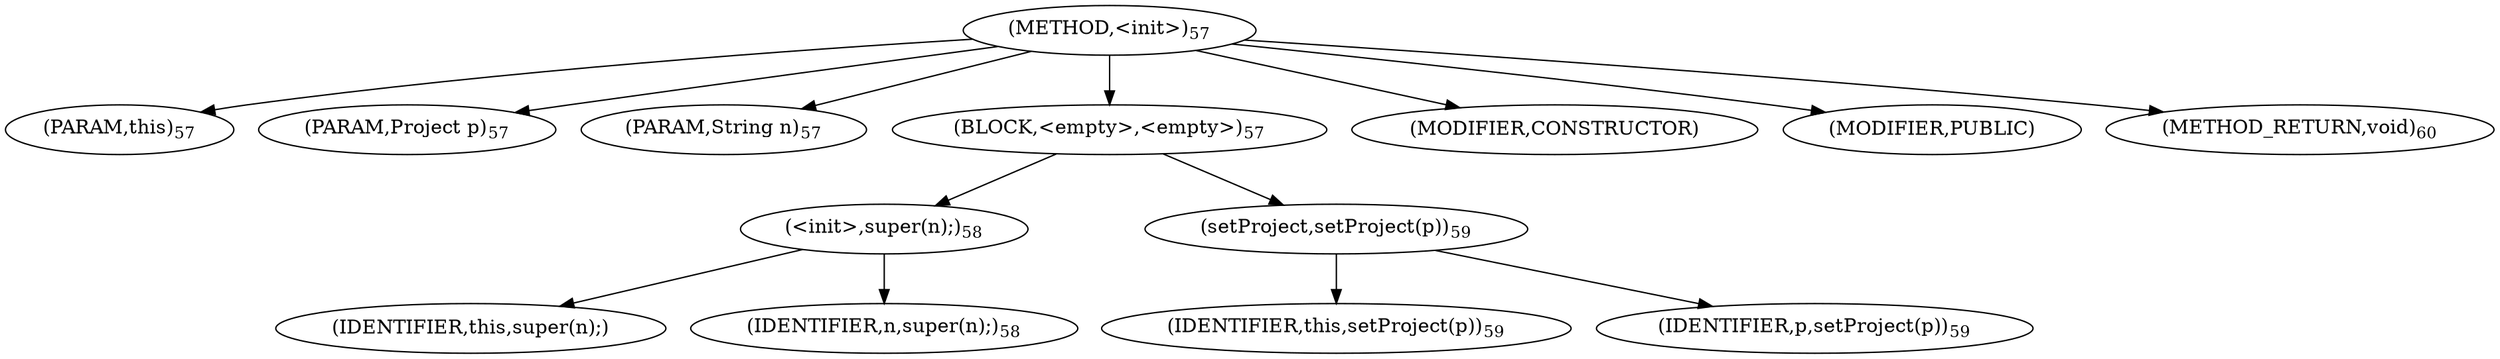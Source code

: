 digraph "&lt;init&gt;" {  
"56" [label = <(METHOD,&lt;init&gt;)<SUB>57</SUB>> ]
"6" [label = <(PARAM,this)<SUB>57</SUB>> ]
"57" [label = <(PARAM,Project p)<SUB>57</SUB>> ]
"58" [label = <(PARAM,String n)<SUB>57</SUB>> ]
"59" [label = <(BLOCK,&lt;empty&gt;,&lt;empty&gt;)<SUB>57</SUB>> ]
"60" [label = <(&lt;init&gt;,super(n);)<SUB>58</SUB>> ]
"5" [label = <(IDENTIFIER,this,super(n);)> ]
"61" [label = <(IDENTIFIER,n,super(n);)<SUB>58</SUB>> ]
"62" [label = <(setProject,setProject(p))<SUB>59</SUB>> ]
"7" [label = <(IDENTIFIER,this,setProject(p))<SUB>59</SUB>> ]
"63" [label = <(IDENTIFIER,p,setProject(p))<SUB>59</SUB>> ]
"64" [label = <(MODIFIER,CONSTRUCTOR)> ]
"65" [label = <(MODIFIER,PUBLIC)> ]
"66" [label = <(METHOD_RETURN,void)<SUB>60</SUB>> ]
  "56" -> "6" 
  "56" -> "57" 
  "56" -> "58" 
  "56" -> "59" 
  "56" -> "64" 
  "56" -> "65" 
  "56" -> "66" 
  "59" -> "60" 
  "59" -> "62" 
  "60" -> "5" 
  "60" -> "61" 
  "62" -> "7" 
  "62" -> "63" 
}
